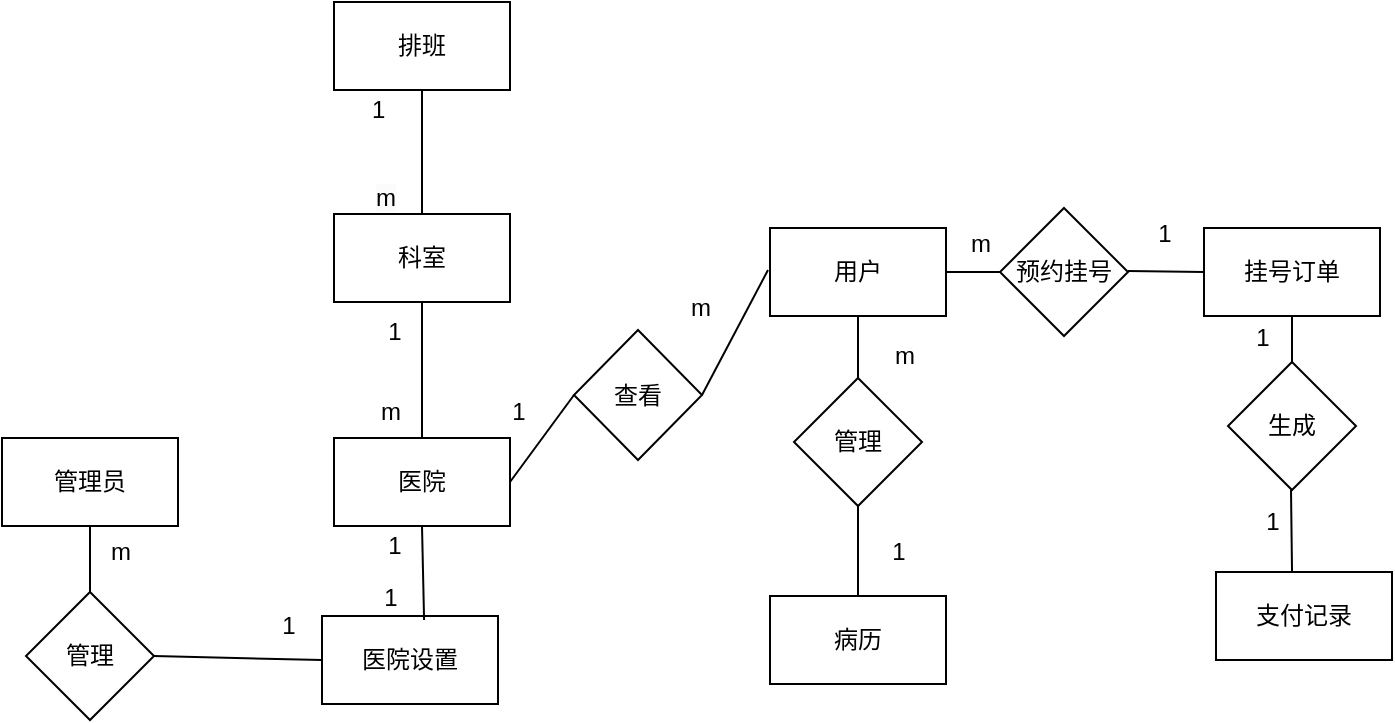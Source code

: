 <mxfile version="21.0.6" type="github">
  <diagram name="第 1 页" id="UJdbEK6wmZu-LtxkA7Zf">
    <mxGraphModel dx="1131" dy="458" grid="0" gridSize="10" guides="1" tooltips="1" connect="1" arrows="1" fold="1" page="1" pageScale="1" pageWidth="3300" pageHeight="2339" math="0" shadow="0">
      <root>
        <mxCell id="0" />
        <mxCell id="1" parent="0" />
        <mxCell id="SDcie0LIdLzOBoZ9heqo-99" style="edgeStyle=orthogonalEdgeStyle;rounded=0;orthogonalLoop=1;jettySize=auto;html=1;entryX=0.5;entryY=0;entryDx=0;entryDy=0;endArrow=none;endFill=0;" edge="1" parent="1" source="SDcie0LIdLzOBoZ9heqo-96" target="SDcie0LIdLzOBoZ9heqo-97">
          <mxGeometry relative="1" as="geometry" />
        </mxCell>
        <mxCell id="SDcie0LIdLzOBoZ9heqo-96" value="用户" style="rounded=0;whiteSpace=wrap;html=1;" vertex="1" parent="1">
          <mxGeometry x="566" y="242" width="88" height="44" as="geometry" />
        </mxCell>
        <mxCell id="SDcie0LIdLzOBoZ9heqo-97" value="管理" style="rhombus;whiteSpace=wrap;html=1;" vertex="1" parent="1">
          <mxGeometry x="578" y="317" width="64" height="64" as="geometry" />
        </mxCell>
        <mxCell id="SDcie0LIdLzOBoZ9heqo-98" value="病历" style="rounded=0;whiteSpace=wrap;html=1;" vertex="1" parent="1">
          <mxGeometry x="566" y="426" width="88" height="44" as="geometry" />
        </mxCell>
        <mxCell id="SDcie0LIdLzOBoZ9heqo-103" value="" style="endArrow=none;html=1;rounded=0;exitX=0.5;exitY=0;exitDx=0;exitDy=0;" edge="1" parent="1" source="SDcie0LIdLzOBoZ9heqo-98">
          <mxGeometry width="50" height="50" relative="1" as="geometry">
            <mxPoint x="560" y="431" as="sourcePoint" />
            <mxPoint x="610" y="381" as="targetPoint" />
          </mxGeometry>
        </mxCell>
        <mxCell id="SDcie0LIdLzOBoZ9heqo-104" value="m" style="text;html=1;align=center;verticalAlign=middle;resizable=0;points=[];autosize=1;strokeColor=none;fillColor=none;" vertex="1" parent="1">
          <mxGeometry x="619" y="293" width="28" height="26" as="geometry" />
        </mxCell>
        <mxCell id="SDcie0LIdLzOBoZ9heqo-105" value="1" style="text;html=1;align=center;verticalAlign=middle;resizable=0;points=[];autosize=1;strokeColor=none;fillColor=none;" vertex="1" parent="1">
          <mxGeometry x="617" y="391" width="25" height="26" as="geometry" />
        </mxCell>
        <mxCell id="SDcie0LIdLzOBoZ9heqo-106" value="挂号订单" style="rounded=0;whiteSpace=wrap;html=1;" vertex="1" parent="1">
          <mxGeometry x="783" y="242" width="88" height="44" as="geometry" />
        </mxCell>
        <mxCell id="SDcie0LIdLzOBoZ9heqo-107" value="预约挂号" style="rhombus;whiteSpace=wrap;html=1;" vertex="1" parent="1">
          <mxGeometry x="681" y="232" width="64" height="64" as="geometry" />
        </mxCell>
        <mxCell id="SDcie0LIdLzOBoZ9heqo-109" value="" style="endArrow=none;html=1;rounded=0;entryX=1;entryY=0.5;entryDx=0;entryDy=0;" edge="1" parent="1" source="SDcie0LIdLzOBoZ9heqo-107" target="SDcie0LIdLzOBoZ9heqo-96">
          <mxGeometry width="50" height="50" relative="1" as="geometry">
            <mxPoint x="610.289" y="314" as="sourcePoint" />
            <mxPoint x="610.289" y="264" as="targetPoint" />
          </mxGeometry>
        </mxCell>
        <mxCell id="SDcie0LIdLzOBoZ9heqo-111" value="" style="endArrow=none;html=1;rounded=0;entryX=1;entryY=0.492;entryDx=0;entryDy=0;exitX=0;exitY=0.5;exitDx=0;exitDy=0;entryPerimeter=0;" edge="1" parent="1" source="SDcie0LIdLzOBoZ9heqo-106" target="SDcie0LIdLzOBoZ9heqo-107">
          <mxGeometry width="50" height="50" relative="1" as="geometry">
            <mxPoint x="778" y="263.5" as="sourcePoint" />
            <mxPoint x="751" y="263.5" as="targetPoint" />
          </mxGeometry>
        </mxCell>
        <mxCell id="SDcie0LIdLzOBoZ9heqo-112" value="m" style="text;html=1;align=center;verticalAlign=middle;resizable=0;points=[];autosize=1;strokeColor=none;fillColor=none;" vertex="1" parent="1">
          <mxGeometry x="657" y="237" width="28" height="26" as="geometry" />
        </mxCell>
        <mxCell id="SDcie0LIdLzOBoZ9heqo-113" value="1" style="text;html=1;align=center;verticalAlign=middle;resizable=0;points=[];autosize=1;strokeColor=none;fillColor=none;" vertex="1" parent="1">
          <mxGeometry x="750" y="232" width="25" height="26" as="geometry" />
        </mxCell>
        <mxCell id="SDcie0LIdLzOBoZ9heqo-114" value="支付记录" style="rounded=0;whiteSpace=wrap;html=1;" vertex="1" parent="1">
          <mxGeometry x="789" y="414" width="88" height="44" as="geometry" />
        </mxCell>
        <mxCell id="SDcie0LIdLzOBoZ9heqo-115" value="生成" style="rhombus;whiteSpace=wrap;html=1;" vertex="1" parent="1">
          <mxGeometry x="795" y="309" width="64" height="64" as="geometry" />
        </mxCell>
        <mxCell id="SDcie0LIdLzOBoZ9heqo-117" value="" style="endArrow=none;html=1;rounded=0;entryX=0.5;entryY=1;entryDx=0;entryDy=0;" edge="1" parent="1" source="SDcie0LIdLzOBoZ9heqo-115" target="SDcie0LIdLzOBoZ9heqo-106">
          <mxGeometry width="50" height="50" relative="1" as="geometry">
            <mxPoint x="829" y="286.289" as="sourcePoint" />
            <mxPoint x="829" y="236.289" as="targetPoint" />
          </mxGeometry>
        </mxCell>
        <mxCell id="SDcie0LIdLzOBoZ9heqo-119" value="" style="endArrow=none;html=1;rounded=0;entryX=0.5;entryY=1;entryDx=0;entryDy=0;exitX=0.432;exitY=0;exitDx=0;exitDy=0;exitPerimeter=0;" edge="1" parent="1" source="SDcie0LIdLzOBoZ9heqo-114">
          <mxGeometry width="50" height="50" relative="1" as="geometry">
            <mxPoint x="826.5" y="396" as="sourcePoint" />
            <mxPoint x="826.5" y="373" as="targetPoint" />
          </mxGeometry>
        </mxCell>
        <mxCell id="SDcie0LIdLzOBoZ9heqo-120" value="1" style="text;html=1;align=center;verticalAlign=middle;resizable=0;points=[];autosize=1;strokeColor=none;fillColor=none;" vertex="1" parent="1">
          <mxGeometry x="799" y="284" width="25" height="26" as="geometry" />
        </mxCell>
        <mxCell id="SDcie0LIdLzOBoZ9heqo-121" value="1" style="text;html=1;align=center;verticalAlign=middle;resizable=0;points=[];autosize=1;strokeColor=none;fillColor=none;" vertex="1" parent="1">
          <mxGeometry x="804" y="376" width="25" height="26" as="geometry" />
        </mxCell>
        <mxCell id="SDcie0LIdLzOBoZ9heqo-122" value="医院" style="rounded=0;whiteSpace=wrap;html=1;" vertex="1" parent="1">
          <mxGeometry x="348" y="347" width="88" height="44" as="geometry" />
        </mxCell>
        <mxCell id="SDcie0LIdLzOBoZ9heqo-123" value="排班" style="rounded=0;whiteSpace=wrap;html=1;" vertex="1" parent="1">
          <mxGeometry x="348" y="129" width="88" height="44" as="geometry" />
        </mxCell>
        <mxCell id="SDcie0LIdLzOBoZ9heqo-124" value="科室" style="rounded=0;whiteSpace=wrap;html=1;" vertex="1" parent="1">
          <mxGeometry x="348" y="235" width="88" height="44" as="geometry" />
        </mxCell>
        <mxCell id="SDcie0LIdLzOBoZ9heqo-126" value="" style="endArrow=none;html=1;rounded=0;entryX=0.5;entryY=1;entryDx=0;entryDy=0;" edge="1" parent="1" source="SDcie0LIdLzOBoZ9heqo-122" target="SDcie0LIdLzOBoZ9heqo-124">
          <mxGeometry width="50" height="50" relative="1" as="geometry">
            <mxPoint x="344" y="322" as="sourcePoint" />
            <mxPoint x="394" y="272" as="targetPoint" />
          </mxGeometry>
        </mxCell>
        <mxCell id="SDcie0LIdLzOBoZ9heqo-130" value="" style="endArrow=none;html=1;rounded=0;entryX=0.5;entryY=1;entryDx=0;entryDy=0;" edge="1" parent="1" source="SDcie0LIdLzOBoZ9heqo-124" target="SDcie0LIdLzOBoZ9heqo-123">
          <mxGeometry width="50" height="50" relative="1" as="geometry">
            <mxPoint x="393" y="272" as="sourcePoint" />
            <mxPoint x="391" y="186" as="targetPoint" />
          </mxGeometry>
        </mxCell>
        <mxCell id="SDcie0LIdLzOBoZ9heqo-132" value="1" style="text;html=1;align=center;verticalAlign=middle;resizable=0;points=[];autosize=1;strokeColor=none;fillColor=none;" vertex="1" parent="1">
          <mxGeometry x="365" y="281" width="25" height="26" as="geometry" />
        </mxCell>
        <mxCell id="SDcie0LIdLzOBoZ9heqo-133" value="m" style="text;html=1;align=center;verticalAlign=middle;resizable=0;points=[];autosize=1;strokeColor=none;fillColor=none;" vertex="1" parent="1">
          <mxGeometry x="362" y="321" width="28" height="26" as="geometry" />
        </mxCell>
        <mxCell id="SDcie0LIdLzOBoZ9heqo-135" value="&lt;span style=&quot;color: rgb(0, 0, 0); font-family: Helvetica; font-size: 12px; font-style: normal; font-variant-ligatures: normal; font-variant-caps: normal; font-weight: 400; letter-spacing: normal; orphans: 2; text-align: center; text-indent: 0px; text-transform: none; widows: 2; word-spacing: 0px; -webkit-text-stroke-width: 0px; background-color: rgb(251, 251, 251); text-decoration-thickness: initial; text-decoration-style: initial; text-decoration-color: initial; float: none; display: inline !important;&quot;&gt;m&lt;/span&gt;" style="text;whiteSpace=wrap;html=1;" vertex="1" parent="1">
          <mxGeometry x="367" y="213" width="38" height="36" as="geometry" />
        </mxCell>
        <mxCell id="SDcie0LIdLzOBoZ9heqo-136" value="&lt;div style=&quot;text-align: center;&quot;&gt;&lt;span style=&quot;background-color: initial;&quot;&gt;1&lt;/span&gt;&lt;/div&gt;" style="text;whiteSpace=wrap;html=1;" vertex="1" parent="1">
          <mxGeometry x="365" y="169" width="38" height="36" as="geometry" />
        </mxCell>
        <mxCell id="SDcie0LIdLzOBoZ9heqo-137" value="查看" style="rhombus;whiteSpace=wrap;html=1;" vertex="1" parent="1">
          <mxGeometry x="468" y="293" width="64" height="65" as="geometry" />
        </mxCell>
        <mxCell id="SDcie0LIdLzOBoZ9heqo-139" value="" style="endArrow=none;html=1;rounded=0;exitX=1;exitY=0.5;exitDx=0;exitDy=0;" edge="1" parent="1" source="SDcie0LIdLzOBoZ9heqo-137">
          <mxGeometry width="50" height="50" relative="1" as="geometry">
            <mxPoint x="515" y="313" as="sourcePoint" />
            <mxPoint x="565" y="263" as="targetPoint" />
          </mxGeometry>
        </mxCell>
        <mxCell id="SDcie0LIdLzOBoZ9heqo-140" value="" style="endArrow=none;html=1;rounded=0;entryX=0;entryY=0.5;entryDx=0;entryDy=0;exitX=1;exitY=0.5;exitDx=0;exitDy=0;" edge="1" parent="1" source="SDcie0LIdLzOBoZ9heqo-122" target="SDcie0LIdLzOBoZ9heqo-137">
          <mxGeometry width="50" height="50" relative="1" as="geometry">
            <mxPoint x="412" y="356" as="sourcePoint" />
            <mxPoint x="461" y="315" as="targetPoint" />
          </mxGeometry>
        </mxCell>
        <mxCell id="SDcie0LIdLzOBoZ9heqo-142" value="m" style="text;html=1;align=center;verticalAlign=middle;resizable=0;points=[];autosize=1;strokeColor=none;fillColor=none;" vertex="1" parent="1">
          <mxGeometry x="517" y="269" width="28" height="26" as="geometry" />
        </mxCell>
        <mxCell id="SDcie0LIdLzOBoZ9heqo-143" value="1" style="text;html=1;align=center;verticalAlign=middle;resizable=0;points=[];autosize=1;strokeColor=none;fillColor=none;" vertex="1" parent="1">
          <mxGeometry x="427" y="321" width="25" height="26" as="geometry" />
        </mxCell>
        <mxCell id="SDcie0LIdLzOBoZ9heqo-144" value="医院设置" style="rounded=0;whiteSpace=wrap;html=1;" vertex="1" parent="1">
          <mxGeometry x="342" y="436" width="88" height="44" as="geometry" />
        </mxCell>
        <mxCell id="SDcie0LIdLzOBoZ9heqo-146" value="" style="endArrow=none;html=1;rounded=0;exitX=0.58;exitY=0.045;exitDx=0;exitDy=0;exitPerimeter=0;entryX=0.5;entryY=1;entryDx=0;entryDy=0;" edge="1" parent="1" source="SDcie0LIdLzOBoZ9heqo-144" target="SDcie0LIdLzOBoZ9heqo-122">
          <mxGeometry width="50" height="50" relative="1" as="geometry">
            <mxPoint x="347" y="439" as="sourcePoint" />
            <mxPoint x="397" y="389" as="targetPoint" />
          </mxGeometry>
        </mxCell>
        <mxCell id="SDcie0LIdLzOBoZ9heqo-148" value="管理员" style="rounded=0;whiteSpace=wrap;html=1;" vertex="1" parent="1">
          <mxGeometry x="182" y="347" width="88" height="44" as="geometry" />
        </mxCell>
        <mxCell id="SDcie0LIdLzOBoZ9heqo-149" value="1" style="text;html=1;align=center;verticalAlign=middle;resizable=0;points=[];autosize=1;strokeColor=none;fillColor=none;" vertex="1" parent="1">
          <mxGeometry x="363.5" y="414" width="25" height="26" as="geometry" />
        </mxCell>
        <mxCell id="SDcie0LIdLzOBoZ9heqo-150" value="1" style="text;html=1;align=center;verticalAlign=middle;resizable=0;points=[];autosize=1;strokeColor=none;fillColor=none;" vertex="1" parent="1">
          <mxGeometry x="365" y="388" width="25" height="26" as="geometry" />
        </mxCell>
        <mxCell id="SDcie0LIdLzOBoZ9heqo-151" value="管理" style="rhombus;whiteSpace=wrap;html=1;" vertex="1" parent="1">
          <mxGeometry x="194" y="424" width="64" height="64" as="geometry" />
        </mxCell>
        <mxCell id="SDcie0LIdLzOBoZ9heqo-153" value="" style="endArrow=none;html=1;rounded=0;entryX=0.5;entryY=1;entryDx=0;entryDy=0;" edge="1" parent="1" source="SDcie0LIdLzOBoZ9heqo-151" target="SDcie0LIdLzOBoZ9heqo-148">
          <mxGeometry width="50" height="50" relative="1" as="geometry">
            <mxPoint x="181" y="433" as="sourcePoint" />
            <mxPoint x="231" y="383" as="targetPoint" />
          </mxGeometry>
        </mxCell>
        <mxCell id="SDcie0LIdLzOBoZ9heqo-154" value="" style="endArrow=none;html=1;rounded=0;exitX=1;exitY=0.5;exitDx=0;exitDy=0;entryX=0;entryY=0.5;entryDx=0;entryDy=0;" edge="1" parent="1" source="SDcie0LIdLzOBoZ9heqo-151" target="SDcie0LIdLzOBoZ9heqo-144">
          <mxGeometry width="50" height="50" relative="1" as="geometry">
            <mxPoint x="293" y="502" as="sourcePoint" />
            <mxPoint x="343" y="452" as="targetPoint" />
          </mxGeometry>
        </mxCell>
        <mxCell id="SDcie0LIdLzOBoZ9heqo-156" value="1" style="text;html=1;align=center;verticalAlign=middle;resizable=0;points=[];autosize=1;strokeColor=none;fillColor=none;" vertex="1" parent="1">
          <mxGeometry x="312" y="428" width="25" height="26" as="geometry" />
        </mxCell>
        <mxCell id="SDcie0LIdLzOBoZ9heqo-157" value="m" style="text;html=1;align=center;verticalAlign=middle;resizable=0;points=[];autosize=1;strokeColor=none;fillColor=none;" vertex="1" parent="1">
          <mxGeometry x="227" y="391" width="28" height="26" as="geometry" />
        </mxCell>
      </root>
    </mxGraphModel>
  </diagram>
</mxfile>
